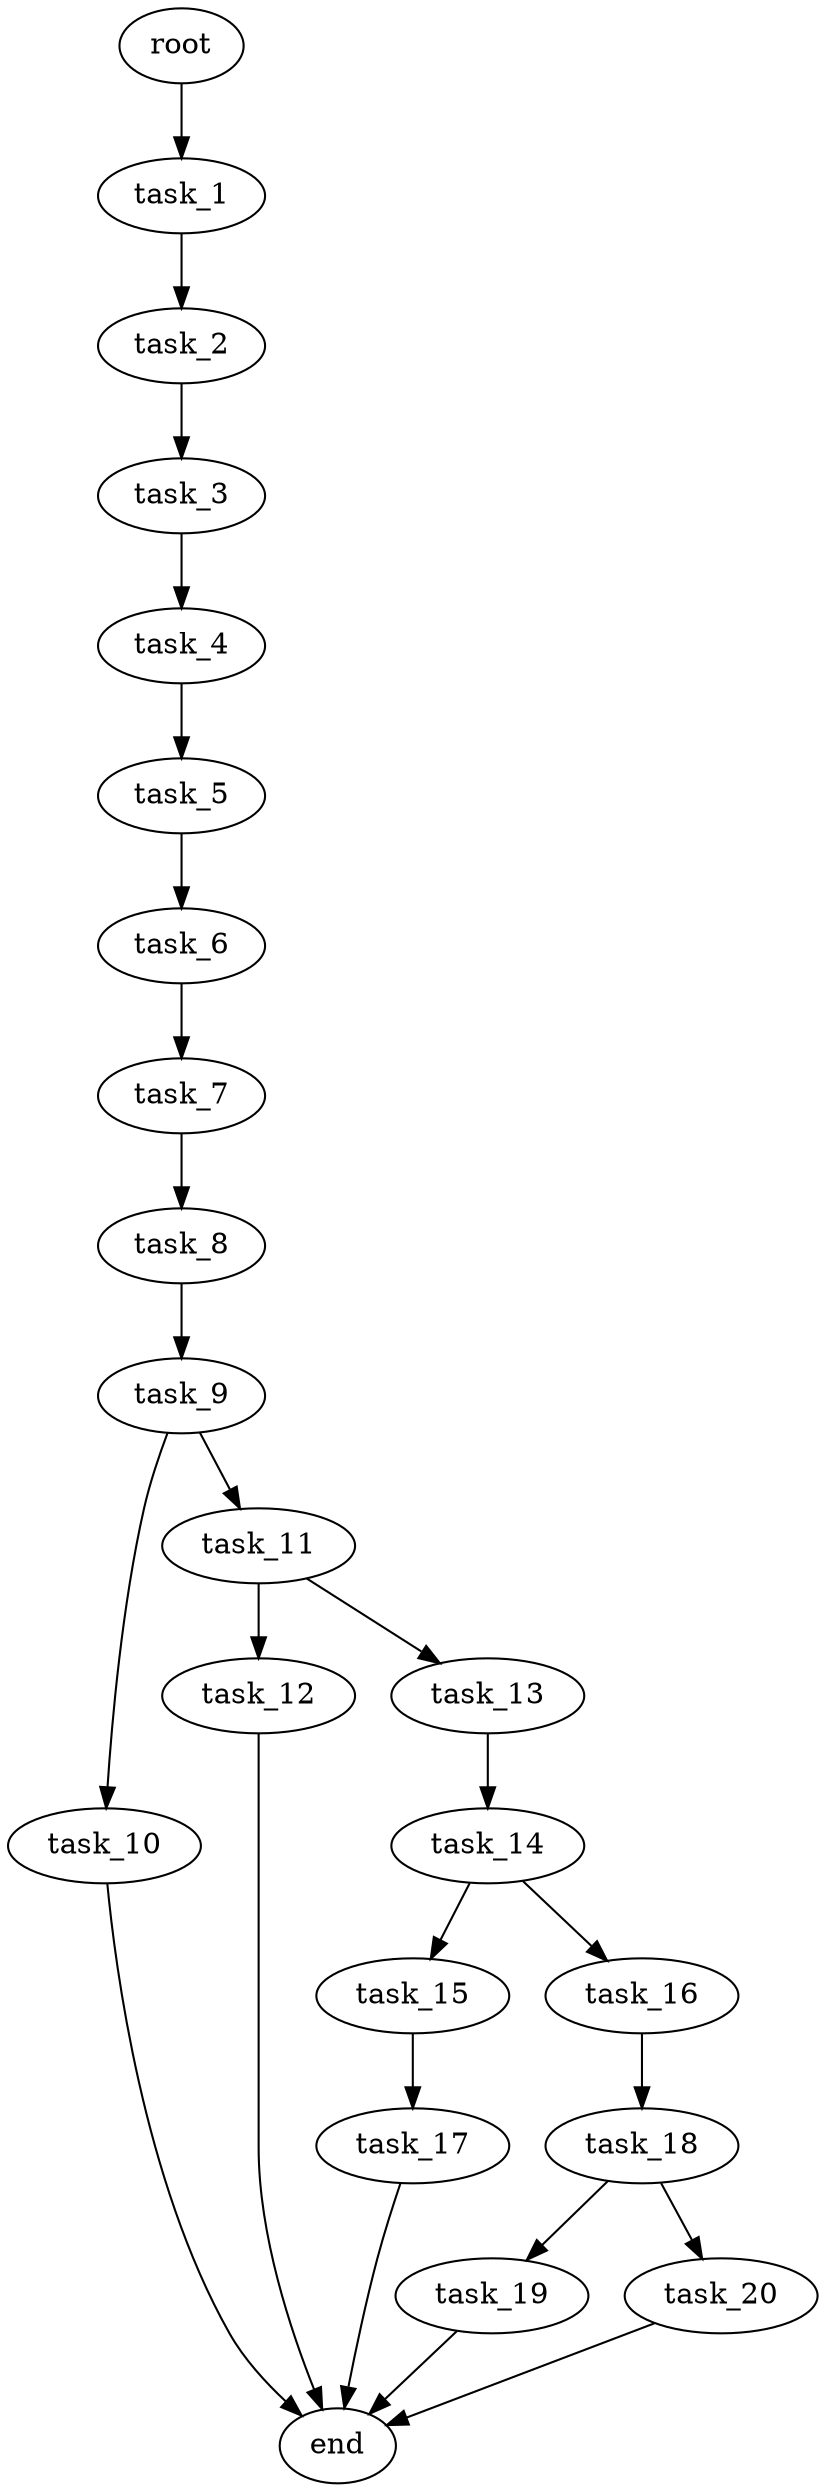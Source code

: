 digraph G {
  root [size="0.000000e+00"];
  task_1 [size="6.620540e+09"];
  task_2 [size="6.002555e+09"];
  task_3 [size="1.997548e+09"];
  task_4 [size="2.583312e+08"];
  task_5 [size="1.709151e+09"];
  task_6 [size="2.918823e+09"];
  task_7 [size="8.202790e+08"];
  task_8 [size="8.437847e+09"];
  task_9 [size="3.084226e+09"];
  task_10 [size="3.975276e+09"];
  task_11 [size="4.891479e+09"];
  task_12 [size="6.610740e+09"];
  task_13 [size="9.122776e+08"];
  task_14 [size="5.441716e+09"];
  task_15 [size="1.849627e+09"];
  task_16 [size="8.855041e+09"];
  task_17 [size="3.694647e+09"];
  task_18 [size="4.458307e+09"];
  task_19 [size="2.633696e+09"];
  task_20 [size="4.651115e+09"];
  end [size="0.000000e+00"];

  root -> task_1 [size="1.000000e-12"];
  task_1 -> task_2 [size="6.002555e+08"];
  task_2 -> task_3 [size="1.997548e+08"];
  task_3 -> task_4 [size="2.583312e+07"];
  task_4 -> task_5 [size="1.709151e+08"];
  task_5 -> task_6 [size="2.918823e+08"];
  task_6 -> task_7 [size="8.202790e+07"];
  task_7 -> task_8 [size="8.437847e+08"];
  task_8 -> task_9 [size="3.084226e+08"];
  task_9 -> task_10 [size="3.975276e+08"];
  task_9 -> task_11 [size="4.891479e+08"];
  task_10 -> end [size="1.000000e-12"];
  task_11 -> task_12 [size="6.610740e+08"];
  task_11 -> task_13 [size="9.122776e+07"];
  task_12 -> end [size="1.000000e-12"];
  task_13 -> task_14 [size="5.441716e+08"];
  task_14 -> task_15 [size="1.849627e+08"];
  task_14 -> task_16 [size="8.855041e+08"];
  task_15 -> task_17 [size="3.694647e+08"];
  task_16 -> task_18 [size="4.458307e+08"];
  task_17 -> end [size="1.000000e-12"];
  task_18 -> task_19 [size="2.633696e+08"];
  task_18 -> task_20 [size="4.651115e+08"];
  task_19 -> end [size="1.000000e-12"];
  task_20 -> end [size="1.000000e-12"];
}
